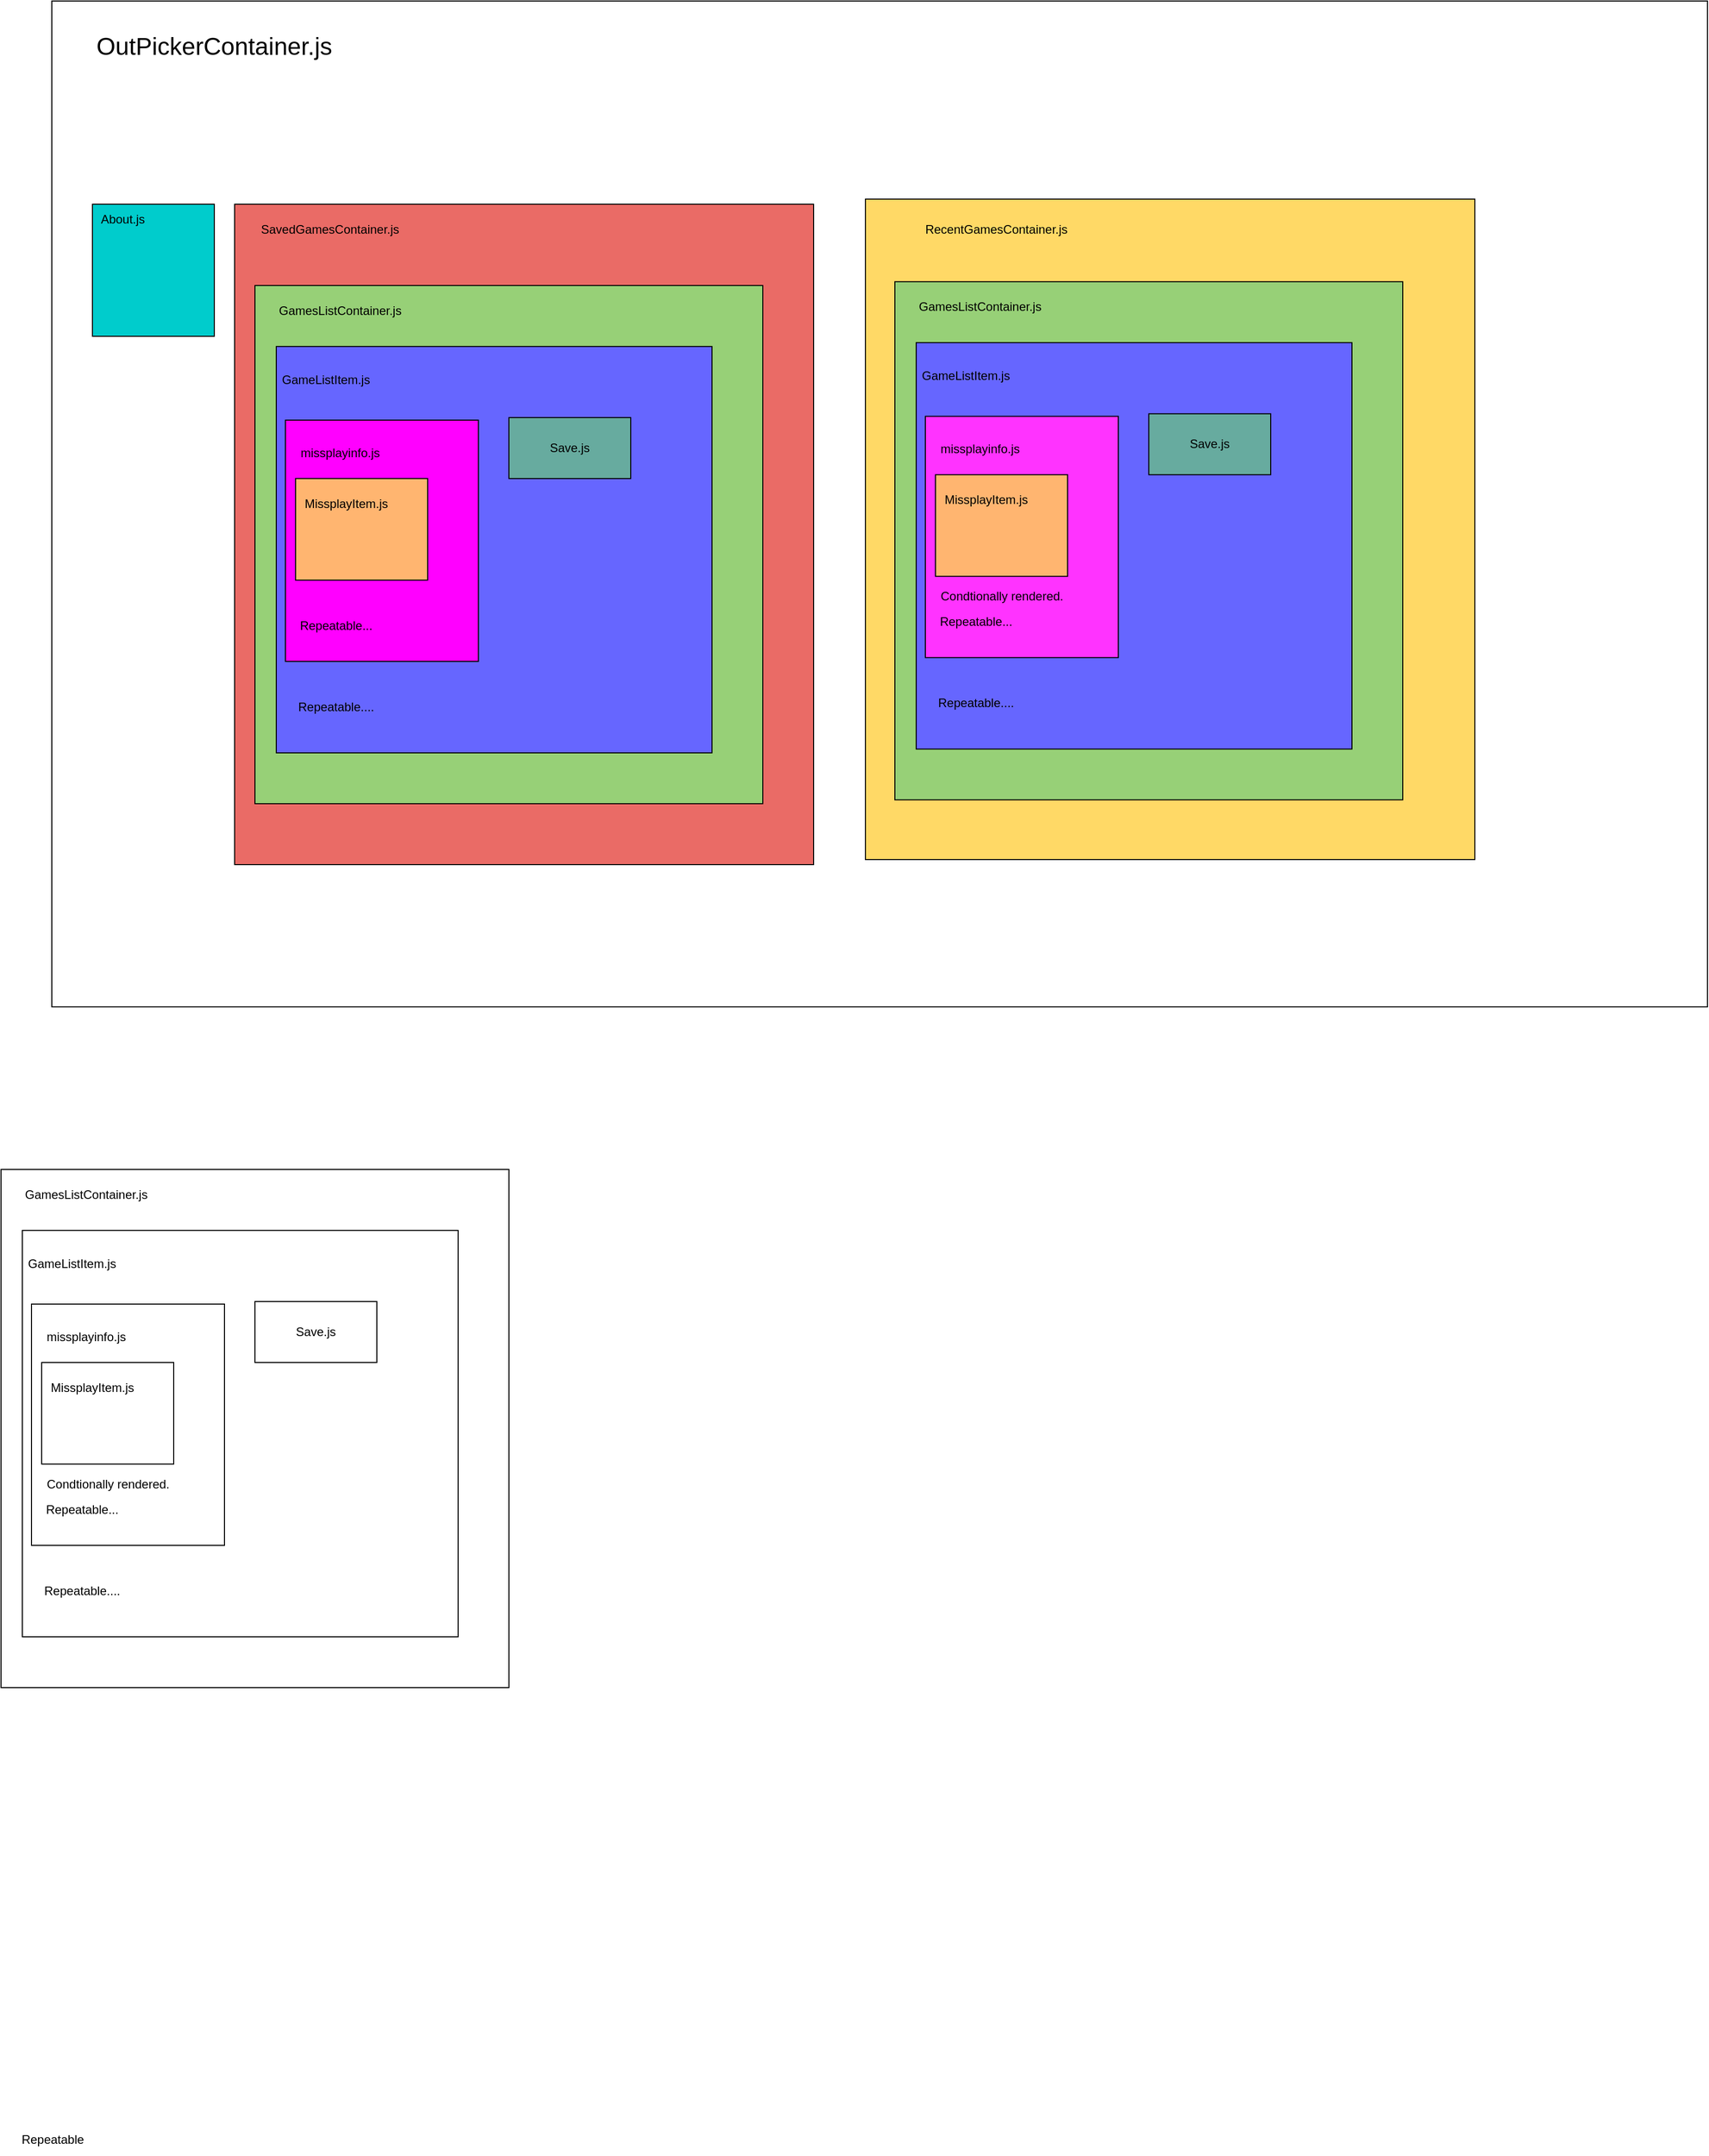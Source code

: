 <mxfile version="16.1.2" type="device"><diagram id="MzFTun04XygHBpT2dusp" name="Page-1"><mxGraphModel dx="2052" dy="2419" grid="1" gridSize="10" guides="1" tooltips="1" connect="1" arrows="1" fold="1" page="1" pageScale="1" pageWidth="827" pageHeight="1169" math="0" shadow="0"><root><mxCell id="0"/><mxCell id="1" parent="0"/><mxCell id="xyQ6l5cnCxI_E-7kyEIW-1" value="" style="rounded=0;whiteSpace=wrap;html=1;" vertex="1" parent="1"><mxGeometry x="140" y="-50" width="1630" height="990" as="geometry"/></mxCell><mxCell id="xyQ6l5cnCxI_E-7kyEIW-2" value="&lt;font style=&quot;font-size: 24px&quot;&gt;OutPickerContainer.js&lt;/font&gt;" style="text;html=1;strokeColor=none;fillColor=none;align=center;verticalAlign=middle;whiteSpace=wrap;rounded=0;" vertex="1" parent="1"><mxGeometry x="230" y="-20" width="140" height="30" as="geometry"/></mxCell><mxCell id="xyQ6l5cnCxI_E-7kyEIW-4" value="about.js&lt;br&gt;" style="text;html=1;strokeColor=none;fillColor=none;align=center;verticalAlign=middle;whiteSpace=wrap;rounded=0;" vertex="1" parent="1"><mxGeometry x="200" y="150" width="60" height="30" as="geometry"/></mxCell><mxCell id="xyQ6l5cnCxI_E-7kyEIW-7" value="&lt;div style=&quot;color: rgb(255 , 255 , 255) ; background-color: rgb(0 , 0 , 0) ; font-family: &amp;#34;menlo&amp;#34; , &amp;#34;monaco&amp;#34; , &amp;#34;courier new&amp;#34; , monospace ; font-weight: normal ; font-size: 18px ; line-height: 27px&quot;&gt;&lt;br&gt;&lt;/div&gt;" style="rounded=0;whiteSpace=wrap;html=1;fillColor=#EA6B66;" vertex="1" parent="1"><mxGeometry x="320" y="150" width="570" height="650" as="geometry"/></mxCell><mxCell id="xyQ6l5cnCxI_E-7kyEIW-8" value="SavedGamesContainer.js" style="text;html=1;strokeColor=none;fillColor=none;align=center;verticalAlign=middle;whiteSpace=wrap;rounded=0;" vertex="1" parent="1"><mxGeometry x="384" y="160" width="60" height="30" as="geometry"/></mxCell><mxCell id="xyQ6l5cnCxI_E-7kyEIW-9" value="" style="rounded=0;whiteSpace=wrap;html=1;fillColor=#FFD966;" vertex="1" parent="1"><mxGeometry x="941" y="145" width="600" height="650" as="geometry"/></mxCell><mxCell id="xyQ6l5cnCxI_E-7kyEIW-32" value="" style="rounded=0;whiteSpace=wrap;html=1;" vertex="1" parent="1"><mxGeometry x="90" y="1100" width="500" height="510" as="geometry"/></mxCell><mxCell id="xyQ6l5cnCxI_E-7kyEIW-33" value="GamesListContainer.js" style="text;html=1;strokeColor=none;fillColor=none;align=center;verticalAlign=middle;whiteSpace=wrap;rounded=0;" vertex="1" parent="1"><mxGeometry x="111" y="1110" width="126" height="30" as="geometry"/></mxCell><mxCell id="xyQ6l5cnCxI_E-7kyEIW-34" value="" style="rounded=0;whiteSpace=wrap;html=1;" vertex="1" parent="1"><mxGeometry x="111" y="1160" width="429" height="400" as="geometry"/></mxCell><mxCell id="xyQ6l5cnCxI_E-7kyEIW-35" value="GameListItem.js" style="text;html=1;strokeColor=none;fillColor=none;align=center;verticalAlign=middle;whiteSpace=wrap;rounded=0;" vertex="1" parent="1"><mxGeometry x="130" y="1175" width="60" height="35" as="geometry"/></mxCell><mxCell id="xyQ6l5cnCxI_E-7kyEIW-36" value="" style="rounded=0;whiteSpace=wrap;html=1;" vertex="1" parent="1"><mxGeometry x="120" y="1232.5" width="190" height="237.5" as="geometry"/></mxCell><mxCell id="xyQ6l5cnCxI_E-7kyEIW-37" value="missplayinfo.js" style="text;html=1;strokeColor=none;fillColor=none;align=center;verticalAlign=middle;whiteSpace=wrap;rounded=0;" vertex="1" parent="1"><mxGeometry x="144" y="1250" width="60" height="30" as="geometry"/></mxCell><mxCell id="xyQ6l5cnCxI_E-7kyEIW-38" value="" style="rounded=0;whiteSpace=wrap;html=1;" vertex="1" parent="1"><mxGeometry x="130" y="1290" width="130" height="100" as="geometry"/></mxCell><mxCell id="xyQ6l5cnCxI_E-7kyEIW-39" value="MissplayItem.js&lt;br&gt;" style="text;html=1;strokeColor=none;fillColor=none;align=center;verticalAlign=middle;whiteSpace=wrap;rounded=0;" vertex="1" parent="1"><mxGeometry x="150" y="1300" width="60" height="30" as="geometry"/></mxCell><mxCell id="xyQ6l5cnCxI_E-7kyEIW-40" style="edgeStyle=orthogonalEdgeStyle;rounded=0;orthogonalLoop=1;jettySize=auto;html=1;exitX=0.5;exitY=1;exitDx=0;exitDy=0;" edge="1" parent="1" source="xyQ6l5cnCxI_E-7kyEIW-34" target="xyQ6l5cnCxI_E-7kyEIW-34"><mxGeometry relative="1" as="geometry"/></mxCell><mxCell id="xyQ6l5cnCxI_E-7kyEIW-46" value="Repeatable" style="text;html=1;strokeColor=none;fillColor=none;align=center;verticalAlign=middle;whiteSpace=wrap;rounded=0;" vertex="1" parent="1"><mxGeometry x="111" y="2040" width="60" height="30" as="geometry"/></mxCell><mxCell id="xyQ6l5cnCxI_E-7kyEIW-47" value="Repeatable..." style="text;html=1;strokeColor=none;fillColor=none;align=center;verticalAlign=middle;whiteSpace=wrap;rounded=0;" vertex="1" parent="1"><mxGeometry x="140" y="1420" width="60" height="30" as="geometry"/></mxCell><mxCell id="xyQ6l5cnCxI_E-7kyEIW-51" value="Save.js" style="rounded=0;whiteSpace=wrap;html=1;" vertex="1" parent="1"><mxGeometry x="340" y="1230" width="120" height="60" as="geometry"/></mxCell><mxCell id="xyQ6l5cnCxI_E-7kyEIW-52" value="Repeatable...." style="text;html=1;strokeColor=none;fillColor=none;align=center;verticalAlign=middle;whiteSpace=wrap;rounded=0;" vertex="1" parent="1"><mxGeometry x="140" y="1500" width="60" height="30" as="geometry"/></mxCell><mxCell id="xyQ6l5cnCxI_E-7kyEIW-65" value="" style="rounded=0;whiteSpace=wrap;html=1;fillColor=#97D077;" vertex="1" parent="1"><mxGeometry x="340" y="230" width="500" height="510" as="geometry"/></mxCell><mxCell id="xyQ6l5cnCxI_E-7kyEIW-66" value="GamesListContainer.js" style="text;html=1;strokeColor=none;fillColor=none;align=center;verticalAlign=middle;whiteSpace=wrap;rounded=0;" vertex="1" parent="1"><mxGeometry x="361" y="240" width="126" height="30" as="geometry"/></mxCell><mxCell id="xyQ6l5cnCxI_E-7kyEIW-67" value="" style="rounded=0;whiteSpace=wrap;html=1;fillColor=#6666FF;" vertex="1" parent="1"><mxGeometry x="361" y="290" width="429" height="400" as="geometry"/></mxCell><mxCell id="xyQ6l5cnCxI_E-7kyEIW-68" value="GameListItem.js" style="text;html=1;strokeColor=none;fillColor=none;align=center;verticalAlign=middle;whiteSpace=wrap;rounded=0;" vertex="1" parent="1"><mxGeometry x="380" y="305" width="60" height="35" as="geometry"/></mxCell><mxCell id="xyQ6l5cnCxI_E-7kyEIW-69" value="" style="rounded=0;whiteSpace=wrap;html=1;fillColor=#FF00FF;" vertex="1" parent="1"><mxGeometry x="370" y="362.5" width="190" height="237.5" as="geometry"/></mxCell><mxCell id="xyQ6l5cnCxI_E-7kyEIW-70" value="missplayinfo.js" style="text;html=1;strokeColor=none;fillColor=none;align=center;verticalAlign=middle;whiteSpace=wrap;rounded=0;" vertex="1" parent="1"><mxGeometry x="394" y="380" width="60" height="30" as="geometry"/></mxCell><mxCell id="xyQ6l5cnCxI_E-7kyEIW-71" value="" style="rounded=0;whiteSpace=wrap;html=1;fillColor=#FFB570;" vertex="1" parent="1"><mxGeometry x="380" y="420" width="130" height="100" as="geometry"/></mxCell><mxCell id="xyQ6l5cnCxI_E-7kyEIW-72" value="MissplayItem.js&lt;br&gt;" style="text;html=1;strokeColor=none;fillColor=none;align=center;verticalAlign=middle;whiteSpace=wrap;rounded=0;" vertex="1" parent="1"><mxGeometry x="400" y="430" width="60" height="30" as="geometry"/></mxCell><mxCell id="xyQ6l5cnCxI_E-7kyEIW-73" style="edgeStyle=orthogonalEdgeStyle;rounded=0;orthogonalLoop=1;jettySize=auto;html=1;exitX=0.5;exitY=1;exitDx=0;exitDy=0;" edge="1" parent="1" source="xyQ6l5cnCxI_E-7kyEIW-67" target="xyQ6l5cnCxI_E-7kyEIW-67"><mxGeometry relative="1" as="geometry"/></mxCell><mxCell id="xyQ6l5cnCxI_E-7kyEIW-74" value="Repeatable..." style="text;html=1;strokeColor=none;fillColor=none;align=center;verticalAlign=middle;whiteSpace=wrap;rounded=0;" vertex="1" parent="1"><mxGeometry x="390" y="550" width="60" height="30" as="geometry"/></mxCell><mxCell id="xyQ6l5cnCxI_E-7kyEIW-75" value="Save.js" style="rounded=0;whiteSpace=wrap;html=1;fillColor=#67AB9F;" vertex="1" parent="1"><mxGeometry x="590" y="360" width="120" height="60" as="geometry"/></mxCell><mxCell id="xyQ6l5cnCxI_E-7kyEIW-76" value="Repeatable...." style="text;html=1;strokeColor=none;fillColor=none;align=center;verticalAlign=middle;whiteSpace=wrap;rounded=0;" vertex="1" parent="1"><mxGeometry x="390" y="630" width="60" height="30" as="geometry"/></mxCell><mxCell id="xyQ6l5cnCxI_E-7kyEIW-78" value="RecentGamesContainer.js" style="text;html=1;strokeColor=none;fillColor=none;align=center;verticalAlign=middle;whiteSpace=wrap;rounded=0;" vertex="1" parent="1"><mxGeometry x="1040" y="160" width="60" height="30" as="geometry"/></mxCell><mxCell id="xyQ6l5cnCxI_E-7kyEIW-83" value="Condtionally rendered." style="text;html=1;align=center;verticalAlign=middle;resizable=0;points=[];autosize=1;strokeColor=none;fillColor=none;" vertex="1" parent="1"><mxGeometry x="125" y="1400" width="140" height="20" as="geometry"/></mxCell><mxCell id="xyQ6l5cnCxI_E-7kyEIW-84" value="" style="rounded=0;whiteSpace=wrap;html=1;fillColor=#97D077;" vertex="1" parent="1"><mxGeometry x="970" y="226.25" width="500" height="510" as="geometry"/></mxCell><mxCell id="xyQ6l5cnCxI_E-7kyEIW-85" value="GamesListContainer.js" style="text;html=1;strokeColor=none;fillColor=none;align=center;verticalAlign=middle;whiteSpace=wrap;rounded=0;" vertex="1" parent="1"><mxGeometry x="991" y="236.25" width="126" height="30" as="geometry"/></mxCell><mxCell id="xyQ6l5cnCxI_E-7kyEIW-86" value="" style="rounded=0;whiteSpace=wrap;html=1;fillColor=#6666FF;" vertex="1" parent="1"><mxGeometry x="991" y="286.25" width="429" height="400" as="geometry"/></mxCell><mxCell id="xyQ6l5cnCxI_E-7kyEIW-87" value="GameListItem.js" style="text;html=1;strokeColor=none;fillColor=none;align=center;verticalAlign=middle;whiteSpace=wrap;rounded=0;" vertex="1" parent="1"><mxGeometry x="1010" y="301.25" width="60" height="35" as="geometry"/></mxCell><mxCell id="xyQ6l5cnCxI_E-7kyEIW-88" value="" style="rounded=0;whiteSpace=wrap;html=1;fillColor=#FF33FF;" vertex="1" parent="1"><mxGeometry x="1000" y="358.75" width="190" height="237.5" as="geometry"/></mxCell><mxCell id="xyQ6l5cnCxI_E-7kyEIW-89" value="missplayinfo.js" style="text;html=1;strokeColor=none;fillColor=none;align=center;verticalAlign=middle;whiteSpace=wrap;rounded=0;" vertex="1" parent="1"><mxGeometry x="1024" y="376.25" width="60" height="30" as="geometry"/></mxCell><mxCell id="xyQ6l5cnCxI_E-7kyEIW-90" value="" style="rounded=0;whiteSpace=wrap;html=1;fillColor=#FFB570;" vertex="1" parent="1"><mxGeometry x="1010" y="416.25" width="130" height="100" as="geometry"/></mxCell><mxCell id="xyQ6l5cnCxI_E-7kyEIW-91" value="MissplayItem.js&lt;br&gt;" style="text;html=1;strokeColor=none;fillColor=none;align=center;verticalAlign=middle;whiteSpace=wrap;rounded=0;" vertex="1" parent="1"><mxGeometry x="1030" y="426.25" width="60" height="30" as="geometry"/></mxCell><mxCell id="xyQ6l5cnCxI_E-7kyEIW-92" style="edgeStyle=orthogonalEdgeStyle;rounded=0;orthogonalLoop=1;jettySize=auto;html=1;exitX=0.5;exitY=1;exitDx=0;exitDy=0;" edge="1" parent="1" source="xyQ6l5cnCxI_E-7kyEIW-86" target="xyQ6l5cnCxI_E-7kyEIW-86"><mxGeometry relative="1" as="geometry"/></mxCell><mxCell id="xyQ6l5cnCxI_E-7kyEIW-93" value="Repeatable..." style="text;html=1;strokeColor=none;fillColor=none;align=center;verticalAlign=middle;whiteSpace=wrap;rounded=0;" vertex="1" parent="1"><mxGeometry x="1020" y="546.25" width="60" height="30" as="geometry"/></mxCell><mxCell id="xyQ6l5cnCxI_E-7kyEIW-94" value="Save.js" style="rounded=0;whiteSpace=wrap;html=1;fillColor=#67AB9F;" vertex="1" parent="1"><mxGeometry x="1220" y="356.25" width="120" height="60" as="geometry"/></mxCell><mxCell id="xyQ6l5cnCxI_E-7kyEIW-95" value="Repeatable...." style="text;html=1;strokeColor=none;fillColor=none;align=center;verticalAlign=middle;whiteSpace=wrap;rounded=0;" vertex="1" parent="1"><mxGeometry x="1020" y="626.25" width="60" height="30" as="geometry"/></mxCell><mxCell id="xyQ6l5cnCxI_E-7kyEIW-96" value="Condtionally rendered." style="text;html=1;align=center;verticalAlign=middle;resizable=0;points=[];autosize=1;strokeColor=none;fillColor=none;" vertex="1" parent="1"><mxGeometry x="1005" y="526.25" width="140" height="20" as="geometry"/></mxCell><mxCell id="xyQ6l5cnCxI_E-7kyEIW-3" value="" style="rounded=0;whiteSpace=wrap;html=1;fillColor=#00CCCC;" vertex="1" parent="1"><mxGeometry x="180" y="150" width="120" height="130" as="geometry"/></mxCell><mxCell id="xyQ6l5cnCxI_E-7kyEIW-97" value="About.js&lt;br&gt;" style="text;html=1;strokeColor=none;fillColor=none;align=center;verticalAlign=middle;whiteSpace=wrap;rounded=0;" vertex="1" parent="1"><mxGeometry x="180" y="150" width="60" height="30" as="geometry"/></mxCell></root></mxGraphModel></diagram></mxfile>